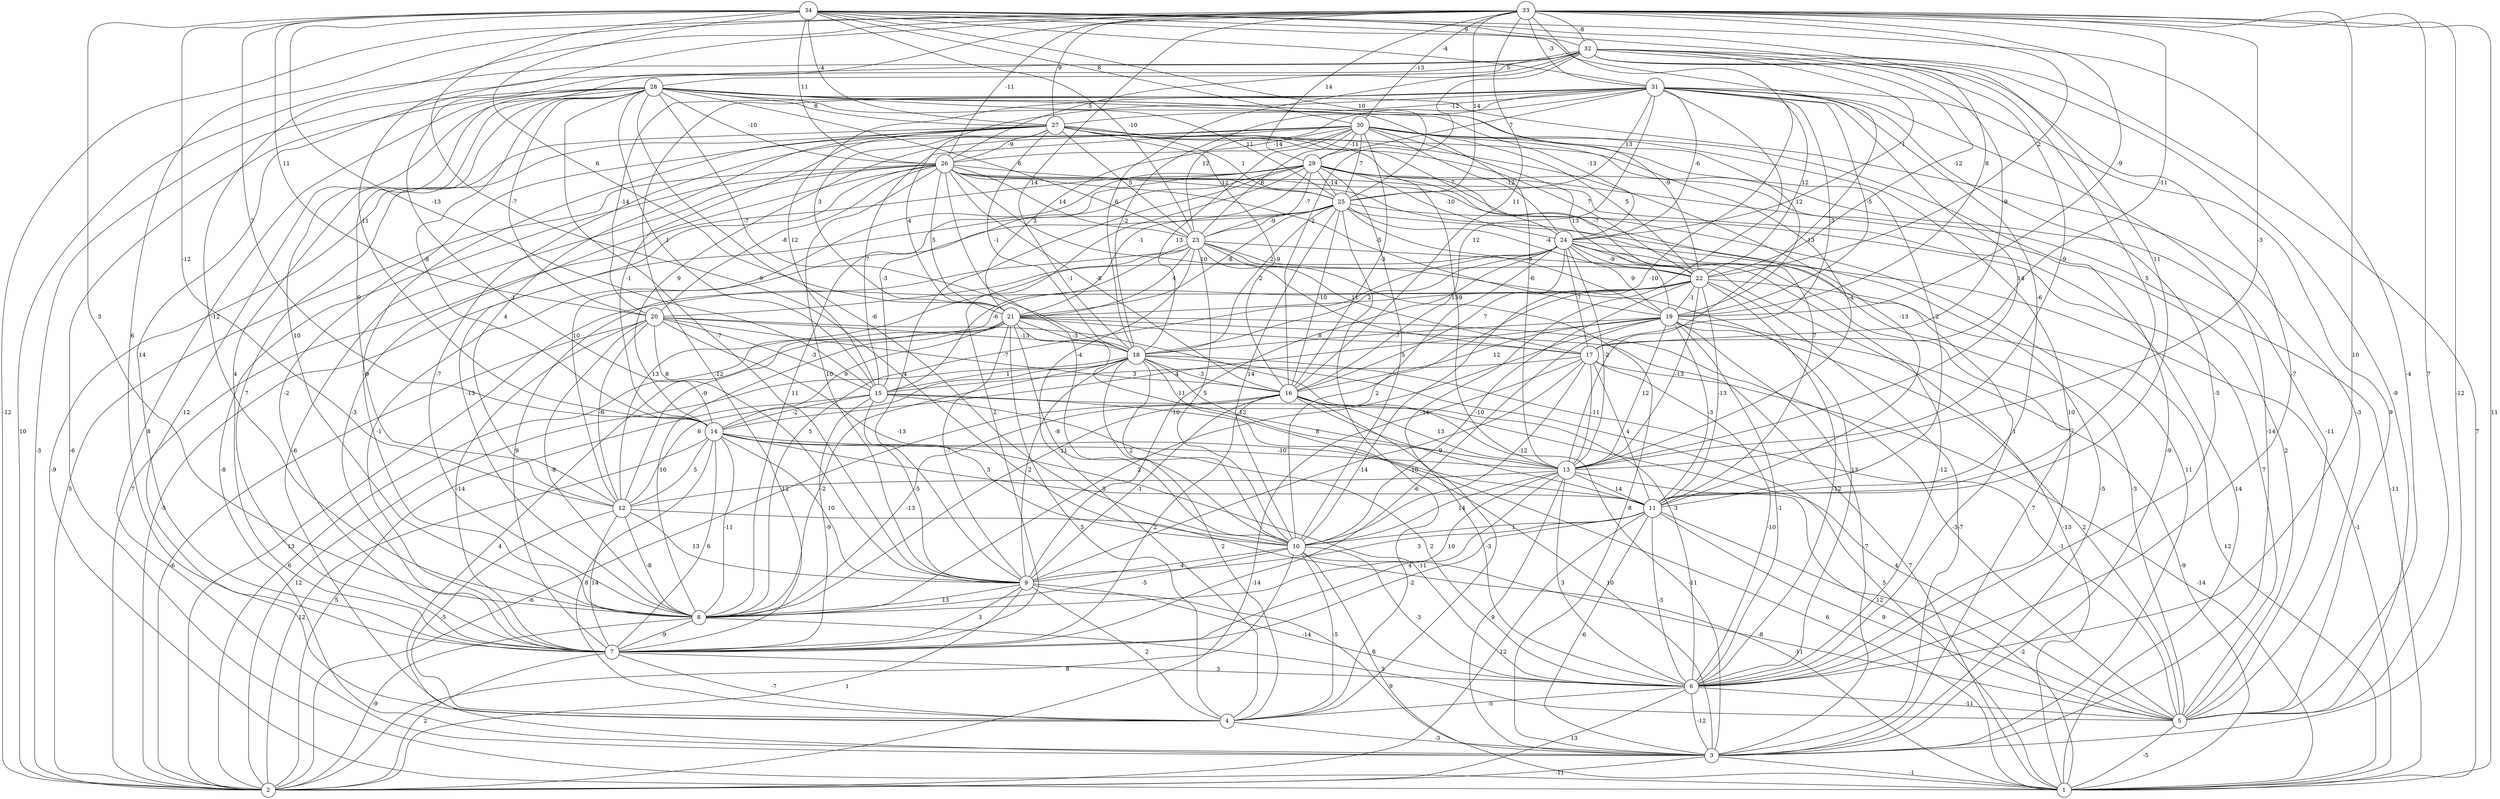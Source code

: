 graph { 
	 fontname="Helvetica,Arial,sans-serif" 
	 node [shape = circle]; 
	 34 -- 5 [label = "-4"];
	 34 -- 8 [label = "3"];
	 34 -- 10 [label = "-9"];
	 34 -- 11 [label = "11"];
	 34 -- 12 [label = "-12"];
	 34 -- 13 [label = "13"];
	 34 -- 14 [label = "7"];
	 34 -- 15 [label = "-13"];
	 34 -- 19 [label = "8"];
	 34 -- 20 [label = "11"];
	 34 -- 21 [label = "6"];
	 34 -- 23 [label = "-10"];
	 34 -- 25 [label = "10"];
	 34 -- 26 [label = "11"];
	 34 -- 27 [label = "-4"];
	 34 -- 30 [label = "8"];
	 34 -- 31 [label = "-4"];
	 34 -- 32 [label = "9"];
	 33 -- 1 [label = "11"];
	 33 -- 2 [label = "-12"];
	 33 -- 3 [label = "-12"];
	 33 -- 5 [label = "7"];
	 33 -- 6 [label = "10"];
	 33 -- 7 [label = "6"];
	 33 -- 8 [label = "-12"];
	 33 -- 9 [label = "-1"];
	 33 -- 10 [label = "-10"];
	 33 -- 13 [label = "-3"];
	 33 -- 14 [label = "11"];
	 33 -- 16 [label = "11"];
	 33 -- 17 [label = "-11"];
	 33 -- 18 [label = "14"];
	 33 -- 19 [label = "-9"];
	 33 -- 22 [label = "2"];
	 33 -- 25 [label = "14"];
	 33 -- 26 [label = "-11"];
	 33 -- 27 [label = "9"];
	 33 -- 29 [label = "14"];
	 33 -- 30 [label = "-13"];
	 33 -- 31 [label = "-3"];
	 33 -- 32 [label = "-8"];
	 32 -- 1 [label = "7"];
	 32 -- 2 [label = "10"];
	 32 -- 5 [label = "-9"];
	 32 -- 6 [label = "-7"];
	 32 -- 7 [label = "14"];
	 32 -- 8 [label = "10"];
	 32 -- 11 [label = "5"];
	 32 -- 13 [label = "-9"];
	 32 -- 16 [label = "-2"];
	 32 -- 17 [label = "-9"];
	 32 -- 18 [label = "6"];
	 32 -- 22 [label = "-12"];
	 32 -- 24 [label = "1"];
	 32 -- 26 [label = "5"];
	 32 -- 28 [label = "5"];
	 31 -- 3 [label = "-14"];
	 31 -- 4 [label = "-14"];
	 31 -- 5 [label = "9"];
	 31 -- 6 [label = "-5"];
	 31 -- 7 [label = "-12"];
	 31 -- 11 [label = "-6"];
	 31 -- 13 [label = "14"];
	 31 -- 15 [label = "12"];
	 31 -- 16 [label = "12"];
	 31 -- 17 [label = "-3"];
	 31 -- 18 [label = "-2"];
	 31 -- 19 [label = "-5"];
	 31 -- 20 [label = "-14"];
	 31 -- 21 [label = "3"];
	 31 -- 22 [label = "12"];
	 31 -- 23 [label = "12"];
	 31 -- 24 [label = "-6"];
	 31 -- 25 [label = "13"];
	 31 -- 27 [label = "-12"];
	 31 -- 29 [label = "7"];
	 30 -- 3 [label = "-9"];
	 30 -- 6 [label = "10"];
	 30 -- 7 [label = "-2"];
	 30 -- 8 [label = "-7"];
	 30 -- 11 [label = "2"];
	 30 -- 13 [label = "-4"];
	 30 -- 14 [label = "9"];
	 30 -- 15 [label = "7"];
	 30 -- 16 [label = "-3"];
	 30 -- 18 [label = "13"];
	 30 -- 19 [label = "13"];
	 30 -- 21 [label = "3"];
	 30 -- 22 [label = "5"];
	 30 -- 23 [label = "8"];
	 30 -- 24 [label = "-12"];
	 30 -- 25 [label = "7"];
	 30 -- 26 [label = "-14"];
	 30 -- 29 [label = "-11"];
	 29 -- 1 [label = "-11"];
	 29 -- 2 [label = "7"];
	 29 -- 3 [label = "11"];
	 29 -- 5 [label = "2"];
	 29 -- 7 [label = "2"];
	 29 -- 8 [label = "11"];
	 29 -- 9 [label = "4"];
	 29 -- 10 [label = "5"];
	 29 -- 12 [label = "10"];
	 29 -- 15 [label = "-3"];
	 29 -- 21 [label = "-1"];
	 29 -- 22 [label = "-7"];
	 29 -- 23 [label = "-7"];
	 29 -- 24 [label = "-10"];
	 29 -- 25 [label = "-14"];
	 28 -- 1 [label = "-6"];
	 28 -- 2 [label = "-3"];
	 28 -- 3 [label = "8"];
	 28 -- 4 [label = "-12"];
	 28 -- 5 [label = "-3"];
	 28 -- 7 [label = "4"];
	 28 -- 9 [label = "-7"];
	 28 -- 10 [label = "-6"];
	 28 -- 12 [label = "9"];
	 28 -- 13 [label = "-6"];
	 28 -- 14 [label = "-8"];
	 28 -- 15 [label = "1"];
	 28 -- 18 [label = "-7"];
	 28 -- 19 [label = "12"];
	 28 -- 20 [label = "-7"];
	 28 -- 22 [label = "-9"];
	 28 -- 23 [label = "6"];
	 28 -- 24 [label = "-13"];
	 28 -- 25 [label = "11"];
	 28 -- 26 [label = "-10"];
	 28 -- 27 [label = "8"];
	 27 -- 1 [label = "-9"];
	 27 -- 5 [label = "-11"];
	 27 -- 7 [label = "7"];
	 27 -- 8 [label = "-9"];
	 27 -- 11 [label = "-13"];
	 27 -- 12 [label = "4"];
	 27 -- 13 [label = "-9"];
	 27 -- 14 [label = "-1"];
	 27 -- 16 [label = "-9"];
	 27 -- 18 [label = "-1"];
	 27 -- 21 [label = "4"];
	 27 -- 22 [label = "7"];
	 27 -- 23 [label = "5"];
	 27 -- 24 [label = "7"];
	 27 -- 25 [label = "1"];
	 27 -- 26 [label = "-9"];
	 26 -- 1 [label = "14"];
	 26 -- 2 [label = "5"];
	 26 -- 3 [label = "-8"];
	 26 -- 4 [label = "-6"];
	 26 -- 6 [label = "1"];
	 26 -- 7 [label = "-3"];
	 26 -- 8 [label = "-13"];
	 26 -- 9 [label = "10"];
	 26 -- 10 [label = "-4"];
	 26 -- 11 [label = "7"];
	 26 -- 16 [label = "-8"];
	 26 -- 17 [label = "10"];
	 26 -- 19 [label = "-5"];
	 26 -- 20 [label = "-8"];
	 26 -- 21 [label = "5"];
	 26 -- 23 [label = "14"];
	 26 -- 25 [label = "-12"];
	 25 -- 2 [label = "-5"];
	 25 -- 3 [label = "-5"];
	 25 -- 4 [label = "-10"];
	 25 -- 5 [label = "7"];
	 25 -- 7 [label = "-1"];
	 25 -- 10 [label = "14"];
	 25 -- 16 [label = "-10"];
	 25 -- 18 [label = "2"];
	 25 -- 19 [label = "-3"];
	 25 -- 21 [label = "-8"];
	 25 -- 22 [label = "-4"];
	 25 -- 23 [label = "-9"];
	 24 -- 1 [label = "-1"];
	 24 -- 3 [label = "7"];
	 24 -- 5 [label = "-3"];
	 24 -- 6 [label = "-12"];
	 24 -- 8 [label = "5"];
	 24 -- 9 [label = "-10"];
	 24 -- 10 [label = "2"];
	 24 -- 13 [label = "-2"];
	 24 -- 16 [label = "7"];
	 24 -- 17 [label = "7"];
	 24 -- 18 [label = "2"];
	 24 -- 19 [label = "9"];
	 24 -- 20 [label = "-1"];
	 24 -- 22 [label = "-9"];
	 23 -- 1 [label = "-13"];
	 23 -- 3 [label = "8"];
	 23 -- 4 [label = "5"];
	 23 -- 6 [label = "13"];
	 23 -- 7 [label = "9"];
	 23 -- 10 [label = "5"];
	 23 -- 12 [label = "13"];
	 23 -- 15 [label = "-6"];
	 23 -- 17 [label = "11"];
	 23 -- 21 [label = "4"];
	 23 -- 22 [label = "2"];
	 22 -- 1 [label = "12"];
	 22 -- 2 [label = "13"];
	 22 -- 3 [label = "-7"];
	 22 -- 6 [label = "-12"];
	 22 -- 8 [label = "-11"];
	 22 -- 10 [label = "-10"];
	 22 -- 11 [label = "-13"];
	 22 -- 12 [label = "-9"];
	 22 -- 13 [label = "-13"];
	 22 -- 19 [label = "-1"];
	 22 -- 21 [label = "-13"];
	 21 -- 1 [label = "7"];
	 21 -- 2 [label = "6"];
	 21 -- 3 [label = "4"];
	 21 -- 4 [label = "5"];
	 21 -- 5 [label = "-3"];
	 21 -- 8 [label = "10"];
	 21 -- 9 [label = "-7"];
	 21 -- 10 [label = "-8"];
	 21 -- 13 [label = "-11"];
	 21 -- 14 [label = "9"];
	 21 -- 17 [label = "8"];
	 21 -- 18 [label = "-3"];
	 20 -- 2 [label = "-6"];
	 20 -- 6 [label = "3"];
	 20 -- 7 [label = "-14"];
	 20 -- 8 [label = "-8"];
	 20 -- 10 [label = "-13"];
	 20 -- 12 [label = "-6"];
	 20 -- 14 [label = "8"];
	 20 -- 15 [label = "-3"];
	 20 -- 16 [label = "-7"];
	 20 -- 18 [label = "-13"];
	 19 -- 1 [label = "-9"];
	 19 -- 3 [label = "-7"];
	 19 -- 5 [label = "2"];
	 19 -- 6 [label = "-1"];
	 19 -- 7 [label = "-6"];
	 19 -- 8 [label = "2"];
	 19 -- 11 [label = "-3"];
	 19 -- 13 [label = "12"];
	 19 -- 14 [label = "4"];
	 19 -- 16 [label = "12"];
	 19 -- 18 [label = "-7"];
	 18 -- 1 [label = "5"];
	 18 -- 2 [label = "12"];
	 18 -- 4 [label = "2"];
	 18 -- 5 [label = "-1"];
	 18 -- 8 [label = "-2"];
	 18 -- 9 [label = "2"];
	 18 -- 10 [label = "2"];
	 18 -- 11 [label = "8"];
	 18 -- 12 [label = "6"];
	 18 -- 13 [label = "12"];
	 18 -- 15 [label = "1"];
	 18 -- 16 [label = "-3"];
	 17 -- 1 [label = "-14"];
	 17 -- 2 [label = "-14"];
	 17 -- 6 [label = "-10"];
	 17 -- 9 [label = "-14"];
	 17 -- 10 [label = "-12"];
	 17 -- 11 [label = "4"];
	 17 -- 13 [label = "-11"];
	 17 -- 15 [label = "3"];
	 16 -- 2 [label = "-6"];
	 16 -- 3 [label = "-11"];
	 16 -- 6 [label = "-3"];
	 16 -- 7 [label = "2"];
	 16 -- 8 [label = "-13"];
	 16 -- 9 [label = "-1"];
	 16 -- 11 [label = "9"];
	 16 -- 13 [label = "13"];
	 15 -- 2 [label = "5"];
	 15 -- 3 [label = "10"];
	 15 -- 5 [label = "4"];
	 15 -- 6 [label = "2"];
	 15 -- 7 [label = "-9"];
	 15 -- 9 [label = "-5"];
	 15 -- 14 [label = "-2"];
	 14 -- 1 [label = "6"];
	 14 -- 2 [label = "12"];
	 14 -- 4 [label = "8"];
	 14 -- 6 [label = "-11"];
	 14 -- 7 [label = "6"];
	 14 -- 8 [label = "-11"];
	 14 -- 9 [label = "10"];
	 14 -- 11 [label = "3"];
	 14 -- 12 [label = "5"];
	 14 -- 13 [label = "-10"];
	 13 -- 3 [label = "9"];
	 13 -- 5 [label = "12"];
	 13 -- 6 [label = "3"];
	 13 -- 7 [label = "4"];
	 13 -- 8 [label = "10"];
	 13 -- 10 [label = "14"];
	 13 -- 11 [label = "14"];
	 13 -- 12 [label = "-12"];
	 12 -- 1 [label = "-11"];
	 12 -- 4 [label = "-5"];
	 12 -- 7 [label = "14"];
	 12 -- 8 [label = "-8"];
	 12 -- 9 [label = "13"];
	 11 -- 1 [label = "-2"];
	 11 -- 2 [label = "12"];
	 11 -- 3 [label = "-6"];
	 11 -- 5 [label = "9"];
	 11 -- 6 [label = "-3"];
	 11 -- 7 [label = "-2"];
	 11 -- 9 [label = "3"];
	 11 -- 10 [label = "1"];
	 10 -- 2 [label = "8"];
	 10 -- 3 [label = "8"];
	 10 -- 4 [label = "-5"];
	 10 -- 5 [label = "-8"];
	 10 -- 6 [label = "-3"];
	 10 -- 8 [label = "-5"];
	 10 -- 9 [label = "4"];
	 9 -- 1 [label = "9"];
	 9 -- 2 [label = "1"];
	 9 -- 4 [label = "2"];
	 9 -- 6 [label = "-14"];
	 9 -- 7 [label = "3"];
	 9 -- 8 [label = "13"];
	 8 -- 2 [label = "-9"];
	 8 -- 5 [label = "3"];
	 8 -- 7 [label = "-9"];
	 7 -- 2 [label = "2"];
	 7 -- 4 [label = "-7"];
	 7 -- 6 [label = "3"];
	 6 -- 2 [label = "13"];
	 6 -- 3 [label = "-12"];
	 6 -- 4 [label = "-5"];
	 6 -- 5 [label = "-11"];
	 5 -- 1 [label = "-5"];
	 4 -- 3 [label = "-3"];
	 3 -- 1 [label = "-1"];
	 3 -- 2 [label = "-11"];
	 1;
	 2;
	 3;
	 4;
	 5;
	 6;
	 7;
	 8;
	 9;
	 10;
	 11;
	 12;
	 13;
	 14;
	 15;
	 16;
	 17;
	 18;
	 19;
	 20;
	 21;
	 22;
	 23;
	 24;
	 25;
	 26;
	 27;
	 28;
	 29;
	 30;
	 31;
	 32;
	 33;
	 34;
}
